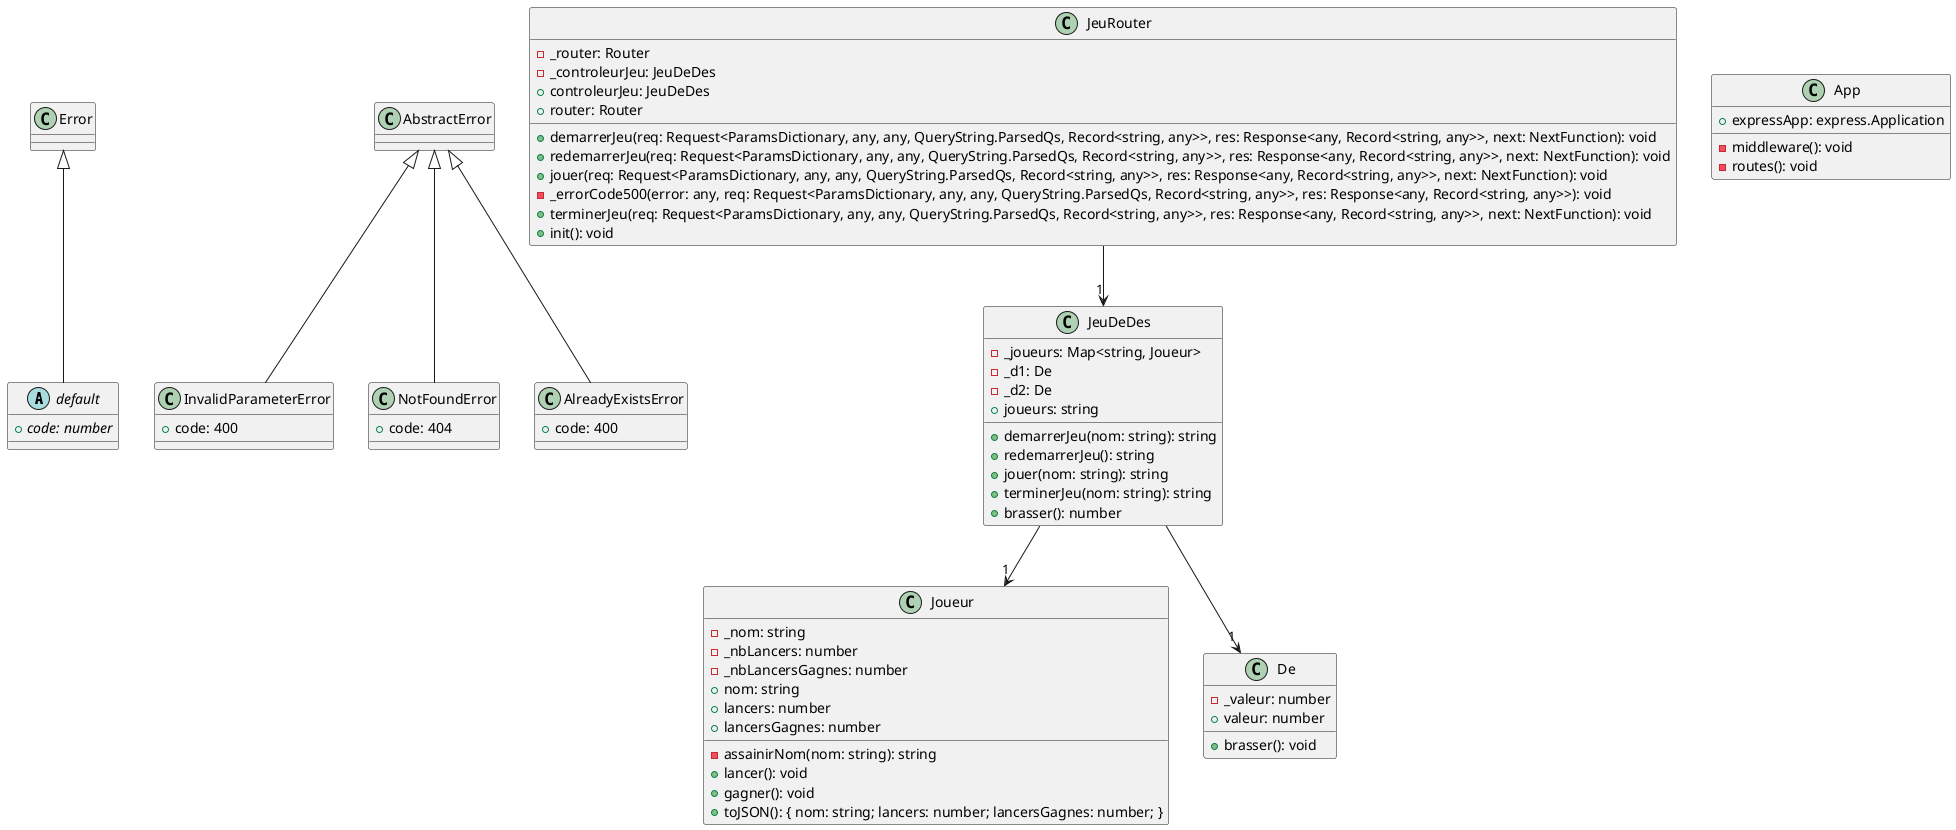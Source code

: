 @startuml
abstract class default extends Error {
    +{abstract} code: number
}
class InvalidParameterError extends AbstractError {
    +code: 400
}
class Joueur {
    -_nom: string
    -_nbLancers: number
    -_nbLancersGagnes: number
    +nom: string
    -assainirNom(nom: string): string
    +lancers: number
    +lancersGagnes: number
    +lancer(): void
    +gagner(): void
    +toJSON(): { nom: string; lancers: number; lancersGagnes: number; }
}
class De {
    -_valeur: number
    +brasser(): void
    +valeur: number
}
class NotFoundError extends AbstractError {
    +code: 404
}
class AlreadyExistsError extends AbstractError {
    +code: 400
}
class JeuDeDes {
    -_joueurs: Map<string, Joueur>
    -_d1: De
    -_d2: De
    +demarrerJeu(nom: string): string
    +redemarrerJeu(): string
    +jouer(nom: string): string
    +terminerJeu(nom: string): string
    +brasser(): number
    +joueurs: string
}
class JeuRouter {
    -_router: Router
    -_controleurJeu: JeuDeDes
    +controleurJeu: JeuDeDes
    +router: Router
    +demarrerJeu(req: Request<ParamsDictionary, any, any, QueryString.ParsedQs, Record<string, any>>, res: Response<any, Record<string, any>>, next: NextFunction): void
    +redemarrerJeu(req: Request<ParamsDictionary, any, any, QueryString.ParsedQs, Record<string, any>>, res: Response<any, Record<string, any>>, next: NextFunction): void
    +jouer(req: Request<ParamsDictionary, any, any, QueryString.ParsedQs, Record<string, any>>, res: Response<any, Record<string, any>>, next: NextFunction): void
    -_errorCode500(error: any, req: Request<ParamsDictionary, any, any, QueryString.ParsedQs, Record<string, any>>, res: Response<any, Record<string, any>>): void
    +terminerJeu(req: Request<ParamsDictionary, any, any, QueryString.ParsedQs, Record<string, any>>, res: Response<any, Record<string, any>>, next: NextFunction): void
    +init(): void
}
class App {
    +expressApp: express.Application
    -middleware(): void
    -routes(): void
}
JeuDeDes --> "1" Joueur
JeuDeDes --> "1" De
JeuRouter --> "1" JeuDeDes
@enduml
